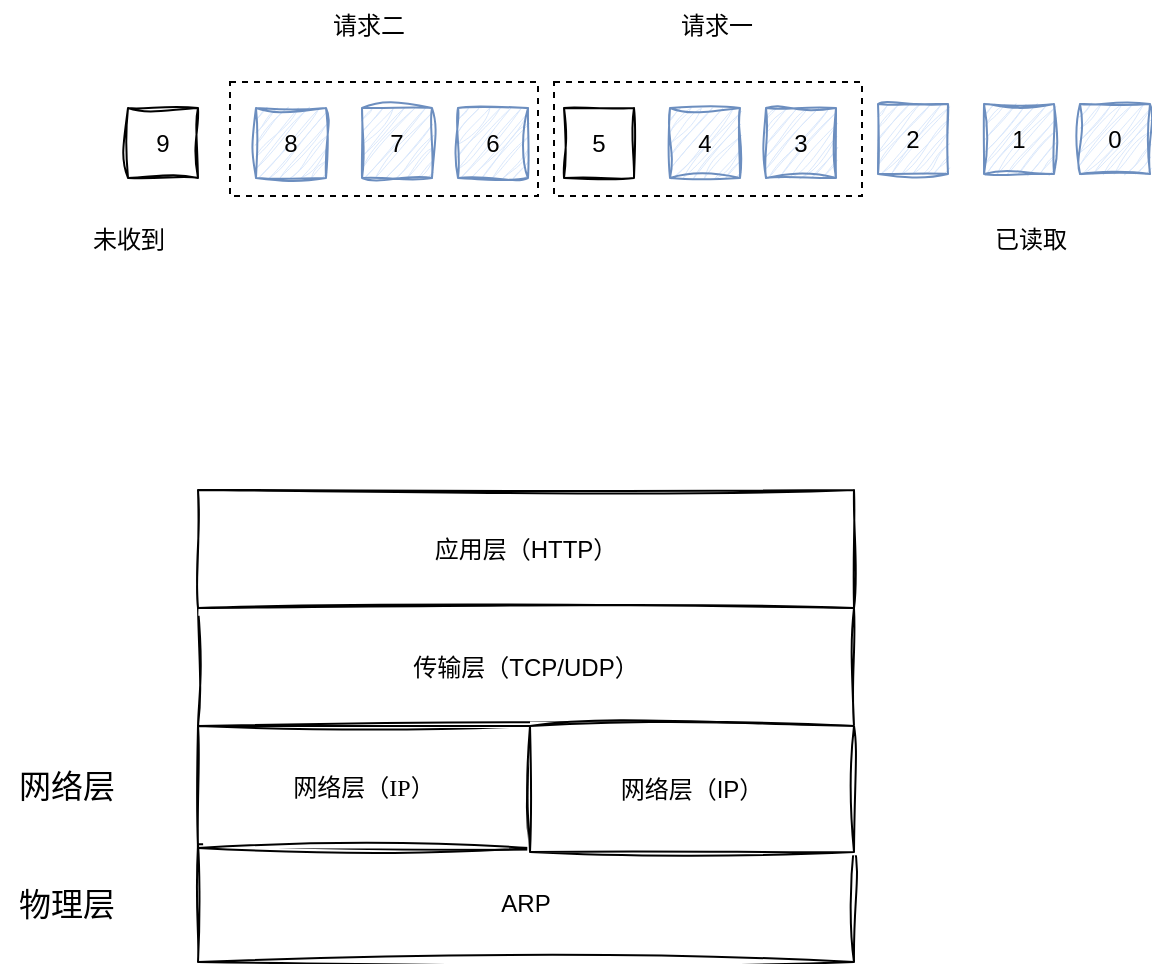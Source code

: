 <mxfile version="23.1.7" type="github">
  <diagram name="第 1 页" id="qbe7cn5mvpErzaGYm93J">
    <mxGraphModel dx="1306" dy="826" grid="0" gridSize="10" guides="1" tooltips="1" connect="1" arrows="1" fold="1" page="1" pageScale="1" pageWidth="827" pageHeight="1169" math="0" shadow="0">
      <root>
        <mxCell id="0" />
        <mxCell id="1" parent="0" />
        <mxCell id="EYnF3BpxqmaNiszj7OWi-9" value="" style="rounded=0;whiteSpace=wrap;html=1;dashed=1;" vertex="1" parent="1">
          <mxGeometry x="234" y="208" width="154" height="57" as="geometry" />
        </mxCell>
        <mxCell id="EYnF3BpxqmaNiszj7OWi-8" value="" style="rounded=0;whiteSpace=wrap;html=1;dashed=1;" vertex="1" parent="1">
          <mxGeometry x="396" y="208" width="154" height="57" as="geometry" />
        </mxCell>
        <mxCell id="EYnF3BpxqmaNiszj7OWi-2" value="3" style="rounded=0;whiteSpace=wrap;html=1;sketch=1;curveFitting=1;jiggle=2;fillColor=#dae8fc;strokeColor=#6c8ebf;" vertex="1" parent="1">
          <mxGeometry x="502" y="221" width="35" height="35" as="geometry" />
        </mxCell>
        <mxCell id="EYnF3BpxqmaNiszj7OWi-3" value="4" style="rounded=0;whiteSpace=wrap;html=1;sketch=1;curveFitting=1;jiggle=2;fillColor=#dae8fc;strokeColor=#6c8ebf;" vertex="1" parent="1">
          <mxGeometry x="454" y="221" width="35" height="35" as="geometry" />
        </mxCell>
        <mxCell id="EYnF3BpxqmaNiszj7OWi-4" value="5" style="rounded=0;whiteSpace=wrap;html=1;sketch=1;curveFitting=1;jiggle=2;" vertex="1" parent="1">
          <mxGeometry x="401" y="221" width="35" height="35" as="geometry" />
        </mxCell>
        <mxCell id="EYnF3BpxqmaNiszj7OWi-5" value="6" style="rounded=0;whiteSpace=wrap;html=1;sketch=1;curveFitting=1;jiggle=2;fillColor=#dae8fc;strokeColor=#6c8ebf;" vertex="1" parent="1">
          <mxGeometry x="348" y="221" width="35" height="35" as="geometry" />
        </mxCell>
        <mxCell id="EYnF3BpxqmaNiszj7OWi-6" value="7" style="rounded=0;whiteSpace=wrap;html=1;sketch=1;curveFitting=1;jiggle=2;fillColor=#dae8fc;strokeColor=#6c8ebf;" vertex="1" parent="1">
          <mxGeometry x="300" y="221" width="35" height="35" as="geometry" />
        </mxCell>
        <mxCell id="EYnF3BpxqmaNiszj7OWi-7" value="8" style="rounded=0;whiteSpace=wrap;html=1;sketch=1;curveFitting=1;jiggle=2;fillColor=#dae8fc;strokeColor=#6c8ebf;" vertex="1" parent="1">
          <mxGeometry x="247" y="221" width="35" height="35" as="geometry" />
        </mxCell>
        <mxCell id="EYnF3BpxqmaNiszj7OWi-12" value="0" style="rounded=0;whiteSpace=wrap;html=1;sketch=1;curveFitting=1;jiggle=2;fillColor=#dae8fc;strokeColor=#6c8ebf;" vertex="1" parent="1">
          <mxGeometry x="659" y="219" width="35" height="35" as="geometry" />
        </mxCell>
        <mxCell id="EYnF3BpxqmaNiszj7OWi-13" value="1" style="rounded=0;whiteSpace=wrap;html=1;sketch=1;curveFitting=1;jiggle=2;fillColor=#dae8fc;strokeColor=#6c8ebf;" vertex="1" parent="1">
          <mxGeometry x="611" y="219" width="35" height="35" as="geometry" />
        </mxCell>
        <mxCell id="EYnF3BpxqmaNiszj7OWi-14" value="2" style="rounded=0;whiteSpace=wrap;html=1;sketch=1;curveFitting=1;jiggle=2;fillColor=#dae8fc;strokeColor=#6c8ebf;" vertex="1" parent="1">
          <mxGeometry x="558" y="219" width="35" height="35" as="geometry" />
        </mxCell>
        <mxCell id="EYnF3BpxqmaNiszj7OWi-15" value="9" style="rounded=0;whiteSpace=wrap;html=1;sketch=1;curveFitting=1;jiggle=2;" vertex="1" parent="1">
          <mxGeometry x="183" y="221" width="35" height="35" as="geometry" />
        </mxCell>
        <mxCell id="EYnF3BpxqmaNiszj7OWi-18" value="未收到" style="text;html=1;align=center;verticalAlign=middle;resizable=0;points=[];autosize=1;strokeColor=none;fillColor=none;" vertex="1" parent="1">
          <mxGeometry x="156" y="274" width="54" height="26" as="geometry" />
        </mxCell>
        <mxCell id="EYnF3BpxqmaNiszj7OWi-19" value="请求二" style="text;html=1;align=center;verticalAlign=middle;resizable=0;points=[];autosize=1;strokeColor=none;fillColor=none;" vertex="1" parent="1">
          <mxGeometry x="276" y="167" width="54" height="26" as="geometry" />
        </mxCell>
        <mxCell id="EYnF3BpxqmaNiszj7OWi-20" value="请求一" style="text;html=1;align=center;verticalAlign=middle;resizable=0;points=[];autosize=1;strokeColor=none;fillColor=none;" vertex="1" parent="1">
          <mxGeometry x="450" y="167" width="54" height="26" as="geometry" />
        </mxCell>
        <mxCell id="EYnF3BpxqmaNiszj7OWi-21" value="已读取" style="text;html=1;align=center;verticalAlign=middle;resizable=0;points=[];autosize=1;strokeColor=none;fillColor=none;" vertex="1" parent="1">
          <mxGeometry x="607" y="274" width="54" height="26" as="geometry" />
        </mxCell>
        <mxCell id="EYnF3BpxqmaNiszj7OWi-22" value="ARP" style="rounded=0;whiteSpace=wrap;html=1;sketch=1;curveFitting=1;jiggle=2;" vertex="1" parent="1">
          <mxGeometry x="218" y="589" width="328" height="59" as="geometry" />
        </mxCell>
        <mxCell id="EYnF3BpxqmaNiszj7OWi-23" value="&lt;font data-font-src=&quot;https://fonts.googleapis.com/css?family=Comic+Neue&quot; face=&quot;Comic Neue&quot;&gt;网络层（IP）&lt;/font&gt;" style="rounded=0;whiteSpace=wrap;html=1;sketch=1;curveFitting=1;jiggle=2;" vertex="1" parent="1">
          <mxGeometry x="218" y="530" width="166" height="61" as="geometry" />
        </mxCell>
        <mxCell id="EYnF3BpxqmaNiszj7OWi-25" value="传输层（TCP/UDP）" style="rounded=0;whiteSpace=wrap;html=1;sketch=1;curveFitting=1;jiggle=2;" vertex="1" parent="1">
          <mxGeometry x="218" y="471" width="328" height="59" as="geometry" />
        </mxCell>
        <mxCell id="EYnF3BpxqmaNiszj7OWi-26" value="应用层（HTTP）" style="rounded=0;whiteSpace=wrap;html=1;sketch=1;curveFitting=1;jiggle=2;" vertex="1" parent="1">
          <mxGeometry x="218" y="412" width="328" height="59" as="geometry" />
        </mxCell>
        <mxCell id="EYnF3BpxqmaNiszj7OWi-28" value="网络层（IP）" style="rounded=0;whiteSpace=wrap;html=1;sketch=1;curveFitting=1;jiggle=2;" vertex="1" parent="1">
          <mxGeometry x="384" y="530" width="162" height="63" as="geometry" />
        </mxCell>
        <mxCell id="EYnF3BpxqmaNiszj7OWi-29" value="&lt;font style=&quot;font-size: 16px;&quot; face=&quot;Comic Sans MS&quot;&gt;物理层&lt;/font&gt;" style="text;html=1;align=center;verticalAlign=middle;resizable=0;points=[];autosize=1;strokeColor=none;fillColor=none;" vertex="1" parent="1">
          <mxGeometry x="119" y="603.5" width="66" height="31" as="geometry" />
        </mxCell>
        <mxCell id="EYnF3BpxqmaNiszj7OWi-30" value="&lt;font data-font-src=&quot;https://fonts.googleapis.com/css?family=Comic+Neue&quot; face=&quot;Comic Neue&quot; style=&quot;font-size: 16px;&quot;&gt;网络层&lt;/font&gt;" style="text;html=1;align=center;verticalAlign=middle;resizable=0;points=[];autosize=1;strokeColor=none;fillColor=none;" vertex="1" parent="1">
          <mxGeometry x="119" y="544" width="66" height="31" as="geometry" />
        </mxCell>
      </root>
    </mxGraphModel>
  </diagram>
</mxfile>

